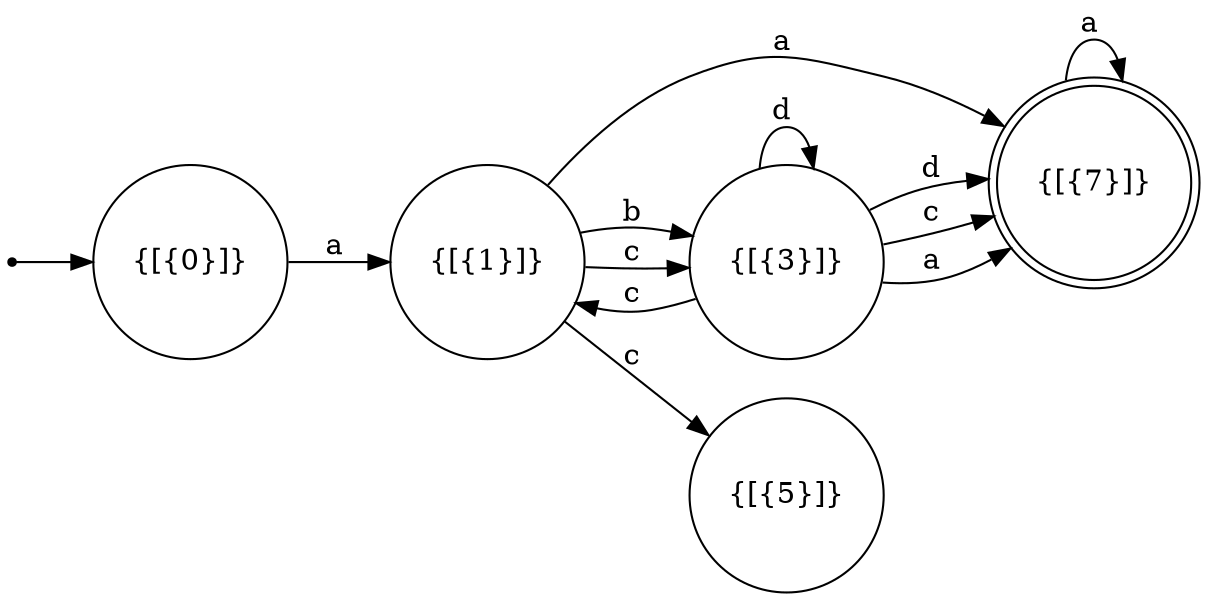 digraph MealyAutomate {
rankdir=LR;
size=8.5;
    node [shape = point]; qinit;
node [shape = circle];
    qinit -> "{[{0}]}";
"{[{7}]}" [shape = doublecircle];
    "{[{0}]}" -> "{[{1}]}" [label="a "];
    "{[{1}]}" -> "{[{3}]}" [label="b "];
    "{[{3}]}" -> "{[{7}]}" [label="d "];
    "{[{3}]}" -> "{[{3}]}" [label="d "];
    "{[{1}]}" -> "{[{3}]}" [label="c "];
    "{[{1}]}" -> "{[{5}]}" [label="c "];
    "{[{3}]}" -> "{[{7}]}" [label="c "];
    "{[{3}]}" -> "{[{1}]}" [label="c "];
    "{[{7}]}" -> "{[{7}]}" [label="a "];
    "{[{3}]}" -> "{[{7}]}" [label="a "];
    "{[{1}]}" -> "{[{7}]}" [label="a "];
}
